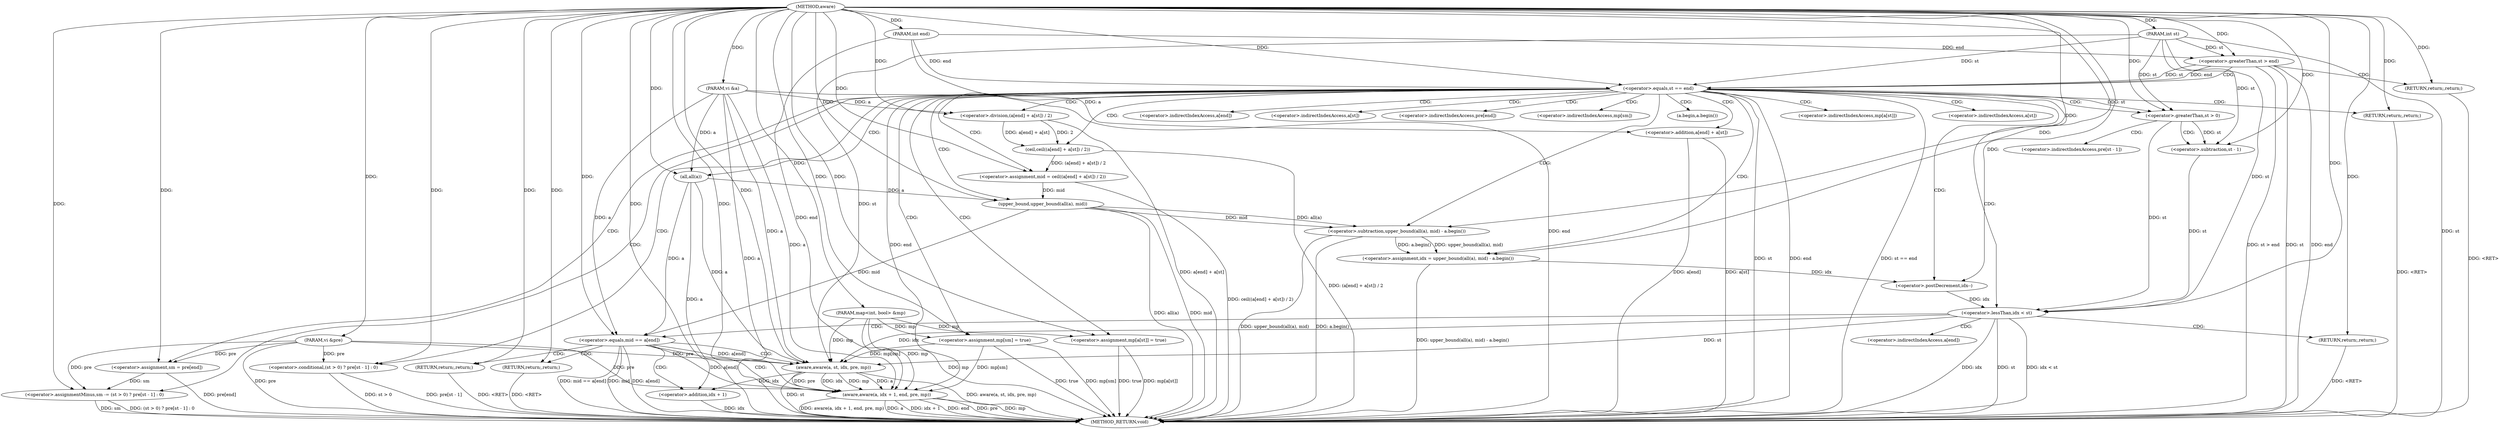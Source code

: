 digraph "aware" {  
"1000213" [label = "(METHOD,aware)" ]
"1000313" [label = "(METHOD_RETURN,void)" ]
"1000214" [label = "(PARAM,vi &a)" ]
"1000215" [label = "(PARAM,int st)" ]
"1000216" [label = "(PARAM,int end)" ]
"1000217" [label = "(PARAM,vi &pre)" ]
"1000218" [label = "(PARAM,map<int, bool> &mp)" ]
"1000239" [label = "(<operator>.assignment,sm = pre[end])" ]
"1000244" [label = "(<operator>.assignmentMinus,sm -= (st > 0) ? pre[st - 1] : 0)" ]
"1000256" [label = "(<operator>.assignment,mp[sm] = true)" ]
"1000262" [label = "(<operator>.assignment,mid = ceil((a[end] + a[st]) / 2))" ]
"1000275" [label = "(<operator>.assignment,idx = upper_bound(all(a), mid) - a.begin())" ]
"1000283" [label = "(<operator>.postDecrement,idx--)" ]
"1000298" [label = "(aware,aware(a, st, idx, pre, mp))" ]
"1000304" [label = "(aware,aware(a, idx + 1, end, pre, mp))" ]
"1000312" [label = "(RETURN,return;,return;)" ]
"1000221" [label = "(<operator>.greaterThan,st > end)" ]
"1000224" [label = "(RETURN,return;,return;)" ]
"1000226" [label = "(<operator>.equals,st == end)" ]
"1000286" [label = "(<operator>.lessThan,idx < st)" ]
"1000292" [label = "(<operator>.equals,mid == a[end])" ]
"1000297" [label = "(RETURN,return;,return;)" ]
"1000230" [label = "(<operator>.assignment,mp[a[st]] = true)" ]
"1000237" [label = "(RETURN,return;,return;)" ]
"1000246" [label = "(<operator>.conditional,(st > 0) ? pre[st - 1] : 0)" ]
"1000264" [label = "(ceil,ceil((a[end] + a[st]) / 2))" ]
"1000277" [label = "(<operator>.subtraction,upper_bound(all(a), mid) - a.begin())" ]
"1000290" [label = "(RETURN,return;,return;)" ]
"1000306" [label = "(<operator>.addition,idx + 1)" ]
"1000247" [label = "(<operator>.greaterThan,st > 0)" ]
"1000265" [label = "(<operator>.division,(a[end] + a[st]) / 2)" ]
"1000278" [label = "(upper_bound,upper_bound(all(a), mid))" ]
"1000252" [label = "(<operator>.subtraction,st - 1)" ]
"1000266" [label = "(<operator>.addition,a[end] + a[st])" ]
"1000279" [label = "(all,all(a))" ]
"1000241" [label = "(<operator>.indirectIndexAccess,pre[end])" ]
"1000257" [label = "(<operator>.indirectIndexAccess,mp[sm])" ]
"1000250" [label = "(<operator>.indirectIndexAccess,pre[st - 1])" ]
"1000282" [label = "(a.begin,a.begin())" ]
"1000294" [label = "(<operator>.indirectIndexAccess,a[end])" ]
"1000231" [label = "(<operator>.indirectIndexAccess,mp[a[st]])" ]
"1000233" [label = "(<operator>.indirectIndexAccess,a[st])" ]
"1000267" [label = "(<operator>.indirectIndexAccess,a[end])" ]
"1000270" [label = "(<operator>.indirectIndexAccess,a[st])" ]
  "1000290" -> "1000313"  [ label = "DDG: <RET>"] 
  "1000224" -> "1000313"  [ label = "DDG: <RET>"] 
  "1000312" -> "1000313"  [ label = "DDG: <RET>"] 
  "1000297" -> "1000313"  [ label = "DDG: <RET>"] 
  "1000214" -> "1000313"  [ label = "DDG: a"] 
  "1000215" -> "1000313"  [ label = "DDG: st"] 
  "1000216" -> "1000313"  [ label = "DDG: end"] 
  "1000217" -> "1000313"  [ label = "DDG: pre"] 
  "1000218" -> "1000313"  [ label = "DDG: mp"] 
  "1000221" -> "1000313"  [ label = "DDG: st"] 
  "1000221" -> "1000313"  [ label = "DDG: end"] 
  "1000221" -> "1000313"  [ label = "DDG: st > end"] 
  "1000226" -> "1000313"  [ label = "DDG: st"] 
  "1000226" -> "1000313"  [ label = "DDG: end"] 
  "1000226" -> "1000313"  [ label = "DDG: st == end"] 
  "1000239" -> "1000313"  [ label = "DDG: pre[end]"] 
  "1000244" -> "1000313"  [ label = "DDG: sm"] 
  "1000246" -> "1000313"  [ label = "DDG: st > 0"] 
  "1000246" -> "1000313"  [ label = "DDG: pre[st - 1]"] 
  "1000244" -> "1000313"  [ label = "DDG: (st > 0) ? pre[st - 1] : 0"] 
  "1000256" -> "1000313"  [ label = "DDG: mp[sm]"] 
  "1000256" -> "1000313"  [ label = "DDG: true"] 
  "1000266" -> "1000313"  [ label = "DDG: a[end]"] 
  "1000266" -> "1000313"  [ label = "DDG: a[st]"] 
  "1000265" -> "1000313"  [ label = "DDG: a[end] + a[st]"] 
  "1000264" -> "1000313"  [ label = "DDG: (a[end] + a[st]) / 2"] 
  "1000262" -> "1000313"  [ label = "DDG: ceil((a[end] + a[st]) / 2)"] 
  "1000279" -> "1000313"  [ label = "DDG: a"] 
  "1000278" -> "1000313"  [ label = "DDG: all(a)"] 
  "1000278" -> "1000313"  [ label = "DDG: mid"] 
  "1000277" -> "1000313"  [ label = "DDG: upper_bound(all(a), mid)"] 
  "1000277" -> "1000313"  [ label = "DDG: a.begin()"] 
  "1000275" -> "1000313"  [ label = "DDG: upper_bound(all(a), mid) - a.begin()"] 
  "1000286" -> "1000313"  [ label = "DDG: idx"] 
  "1000286" -> "1000313"  [ label = "DDG: st"] 
  "1000286" -> "1000313"  [ label = "DDG: idx < st"] 
  "1000292" -> "1000313"  [ label = "DDG: mid"] 
  "1000292" -> "1000313"  [ label = "DDG: a[end]"] 
  "1000292" -> "1000313"  [ label = "DDG: mid == a[end]"] 
  "1000298" -> "1000313"  [ label = "DDG: st"] 
  "1000298" -> "1000313"  [ label = "DDG: aware(a, st, idx, pre, mp)"] 
  "1000304" -> "1000313"  [ label = "DDG: a"] 
  "1000306" -> "1000313"  [ label = "DDG: idx"] 
  "1000304" -> "1000313"  [ label = "DDG: idx + 1"] 
  "1000304" -> "1000313"  [ label = "DDG: end"] 
  "1000304" -> "1000313"  [ label = "DDG: pre"] 
  "1000304" -> "1000313"  [ label = "DDG: mp"] 
  "1000304" -> "1000313"  [ label = "DDG: aware(a, idx + 1, end, pre, mp)"] 
  "1000230" -> "1000313"  [ label = "DDG: mp[a[st]]"] 
  "1000230" -> "1000313"  [ label = "DDG: true"] 
  "1000237" -> "1000313"  [ label = "DDG: <RET>"] 
  "1000213" -> "1000214"  [ label = "DDG: "] 
  "1000213" -> "1000215"  [ label = "DDG: "] 
  "1000213" -> "1000216"  [ label = "DDG: "] 
  "1000213" -> "1000217"  [ label = "DDG: "] 
  "1000213" -> "1000218"  [ label = "DDG: "] 
  "1000217" -> "1000239"  [ label = "DDG: pre"] 
  "1000213" -> "1000244"  [ label = "DDG: "] 
  "1000217" -> "1000244"  [ label = "DDG: pre"] 
  "1000213" -> "1000256"  [ label = "DDG: "] 
  "1000264" -> "1000262"  [ label = "DDG: (a[end] + a[st]) / 2"] 
  "1000277" -> "1000275"  [ label = "DDG: a.begin()"] 
  "1000277" -> "1000275"  [ label = "DDG: upper_bound(all(a), mid)"] 
  "1000213" -> "1000312"  [ label = "DDG: "] 
  "1000213" -> "1000224"  [ label = "DDG: "] 
  "1000213" -> "1000239"  [ label = "DDG: "] 
  "1000239" -> "1000244"  [ label = "DDG: sm"] 
  "1000218" -> "1000256"  [ label = "DDG: mp"] 
  "1000213" -> "1000262"  [ label = "DDG: "] 
  "1000213" -> "1000275"  [ label = "DDG: "] 
  "1000275" -> "1000283"  [ label = "DDG: idx"] 
  "1000213" -> "1000283"  [ label = "DDG: "] 
  "1000213" -> "1000297"  [ label = "DDG: "] 
  "1000279" -> "1000298"  [ label = "DDG: a"] 
  "1000292" -> "1000298"  [ label = "DDG: a[end]"] 
  "1000214" -> "1000298"  [ label = "DDG: a"] 
  "1000213" -> "1000298"  [ label = "DDG: "] 
  "1000256" -> "1000298"  [ label = "DDG: mp[sm]"] 
  "1000218" -> "1000298"  [ label = "DDG: mp"] 
  "1000217" -> "1000298"  [ label = "DDG: pre"] 
  "1000286" -> "1000298"  [ label = "DDG: st"] 
  "1000215" -> "1000298"  [ label = "DDG: st"] 
  "1000286" -> "1000298"  [ label = "DDG: idx"] 
  "1000292" -> "1000304"  [ label = "DDG: a[end]"] 
  "1000298" -> "1000304"  [ label = "DDG: a"] 
  "1000214" -> "1000304"  [ label = "DDG: a"] 
  "1000213" -> "1000304"  [ label = "DDG: "] 
  "1000298" -> "1000304"  [ label = "DDG: pre"] 
  "1000217" -> "1000304"  [ label = "DDG: pre"] 
  "1000226" -> "1000304"  [ label = "DDG: end"] 
  "1000216" -> "1000304"  [ label = "DDG: end"] 
  "1000298" -> "1000304"  [ label = "DDG: idx"] 
  "1000256" -> "1000304"  [ label = "DDG: mp[sm]"] 
  "1000298" -> "1000304"  [ label = "DDG: mp"] 
  "1000218" -> "1000304"  [ label = "DDG: mp"] 
  "1000215" -> "1000221"  [ label = "DDG: st"] 
  "1000213" -> "1000221"  [ label = "DDG: "] 
  "1000216" -> "1000221"  [ label = "DDG: end"] 
  "1000221" -> "1000226"  [ label = "DDG: st"] 
  "1000215" -> "1000226"  [ label = "DDG: st"] 
  "1000213" -> "1000226"  [ label = "DDG: "] 
  "1000221" -> "1000226"  [ label = "DDG: end"] 
  "1000216" -> "1000226"  [ label = "DDG: end"] 
  "1000213" -> "1000230"  [ label = "DDG: "] 
  "1000213" -> "1000237"  [ label = "DDG: "] 
  "1000217" -> "1000246"  [ label = "DDG: pre"] 
  "1000213" -> "1000246"  [ label = "DDG: "] 
  "1000265" -> "1000264"  [ label = "DDG: 2"] 
  "1000265" -> "1000264"  [ label = "DDG: a[end] + a[st]"] 
  "1000278" -> "1000277"  [ label = "DDG: mid"] 
  "1000278" -> "1000277"  [ label = "DDG: all(a)"] 
  "1000213" -> "1000277"  [ label = "DDG: "] 
  "1000283" -> "1000286"  [ label = "DDG: idx"] 
  "1000213" -> "1000286"  [ label = "DDG: "] 
  "1000247" -> "1000286"  [ label = "DDG: st"] 
  "1000252" -> "1000286"  [ label = "DDG: st"] 
  "1000215" -> "1000286"  [ label = "DDG: st"] 
  "1000213" -> "1000290"  [ label = "DDG: "] 
  "1000278" -> "1000292"  [ label = "DDG: mid"] 
  "1000213" -> "1000292"  [ label = "DDG: "] 
  "1000279" -> "1000292"  [ label = "DDG: a"] 
  "1000214" -> "1000292"  [ label = "DDG: a"] 
  "1000298" -> "1000306"  [ label = "DDG: idx"] 
  "1000213" -> "1000306"  [ label = "DDG: "] 
  "1000218" -> "1000230"  [ label = "DDG: mp"] 
  "1000226" -> "1000247"  [ label = "DDG: st"] 
  "1000215" -> "1000247"  [ label = "DDG: st"] 
  "1000213" -> "1000247"  [ label = "DDG: "] 
  "1000214" -> "1000265"  [ label = "DDG: a"] 
  "1000213" -> "1000265"  [ label = "DDG: "] 
  "1000279" -> "1000278"  [ label = "DDG: a"] 
  "1000262" -> "1000278"  [ label = "DDG: mid"] 
  "1000213" -> "1000278"  [ label = "DDG: "] 
  "1000247" -> "1000252"  [ label = "DDG: st"] 
  "1000215" -> "1000252"  [ label = "DDG: st"] 
  "1000213" -> "1000252"  [ label = "DDG: "] 
  "1000214" -> "1000266"  [ label = "DDG: a"] 
  "1000214" -> "1000279"  [ label = "DDG: a"] 
  "1000213" -> "1000279"  [ label = "DDG: "] 
  "1000221" -> "1000224"  [ label = "CDG: "] 
  "1000221" -> "1000226"  [ label = "CDG: "] 
  "1000226" -> "1000247"  [ label = "CDG: "] 
  "1000226" -> "1000286"  [ label = "CDG: "] 
  "1000226" -> "1000239"  [ label = "CDG: "] 
  "1000226" -> "1000246"  [ label = "CDG: "] 
  "1000226" -> "1000265"  [ label = "CDG: "] 
  "1000226" -> "1000233"  [ label = "CDG: "] 
  "1000226" -> "1000230"  [ label = "CDG: "] 
  "1000226" -> "1000277"  [ label = "CDG: "] 
  "1000226" -> "1000244"  [ label = "CDG: "] 
  "1000226" -> "1000266"  [ label = "CDG: "] 
  "1000226" -> "1000283"  [ label = "CDG: "] 
  "1000226" -> "1000262"  [ label = "CDG: "] 
  "1000226" -> "1000282"  [ label = "CDG: "] 
  "1000226" -> "1000267"  [ label = "CDG: "] 
  "1000226" -> "1000237"  [ label = "CDG: "] 
  "1000226" -> "1000257"  [ label = "CDG: "] 
  "1000226" -> "1000278"  [ label = "CDG: "] 
  "1000226" -> "1000231"  [ label = "CDG: "] 
  "1000226" -> "1000241"  [ label = "CDG: "] 
  "1000226" -> "1000264"  [ label = "CDG: "] 
  "1000226" -> "1000256"  [ label = "CDG: "] 
  "1000226" -> "1000270"  [ label = "CDG: "] 
  "1000226" -> "1000279"  [ label = "CDG: "] 
  "1000226" -> "1000275"  [ label = "CDG: "] 
  "1000286" -> "1000294"  [ label = "CDG: "] 
  "1000286" -> "1000290"  [ label = "CDG: "] 
  "1000286" -> "1000292"  [ label = "CDG: "] 
  "1000292" -> "1000297"  [ label = "CDG: "] 
  "1000292" -> "1000312"  [ label = "CDG: "] 
  "1000292" -> "1000298"  [ label = "CDG: "] 
  "1000292" -> "1000306"  [ label = "CDG: "] 
  "1000292" -> "1000304"  [ label = "CDG: "] 
  "1000247" -> "1000252"  [ label = "CDG: "] 
  "1000247" -> "1000250"  [ label = "CDG: "] 
}
